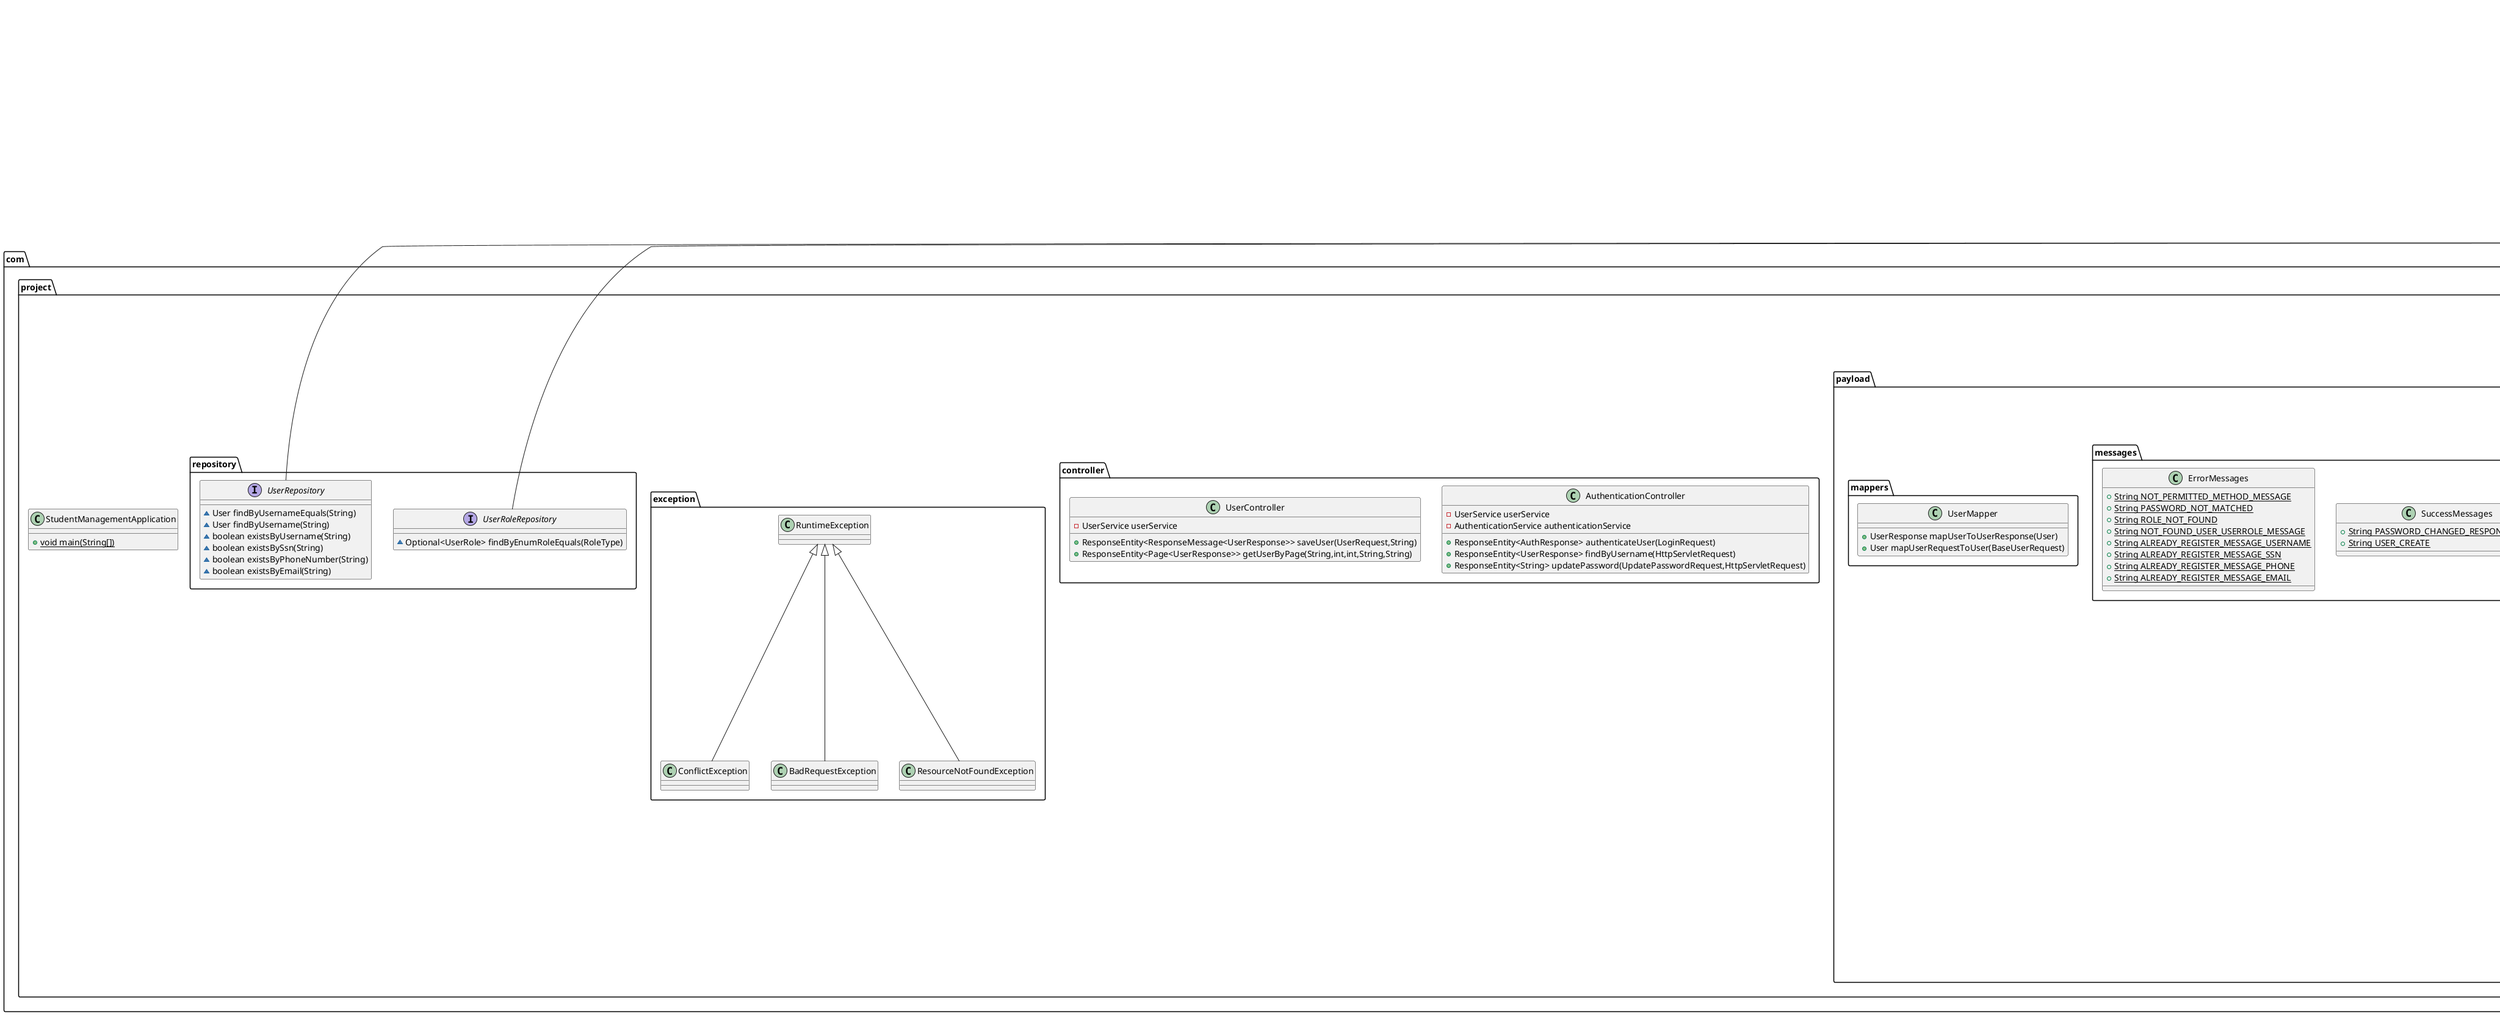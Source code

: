 @startuml
class com.project.security.config.WebSecurityConfig {
- UserDetailsServiceImpl userDetailsService
- AuthEntryPointJwt authEntryPointJwt
- {static} String[] AUTH_WHITE_LIST
+ AuthenticationManager authenticationManager(AuthenticationConfiguration)
+ SecurityFilterChain filterChain(HttpSecurity)
+ AuthTokenFilter authenticationJwtTokenFilter()
+ PasswordEncoder passwordEncoder()
+ DaoAuthenticationProvider authenticationProvider()
+ WebMvcConfigurer corsConfigurer()
}
class com.project.contactMessage.dto.ContactMessageResponse {
- String name
- String email
- String subject
- String message
- LocalDateTime dateTime
}
class com.project.contactMessage.entity.ContactMessage {
- Long id
- String name
- String email
- String subject
- String message
- LocalDateTime dateTime
}
class com.project.service.UserRoleService {
- UserRoleRepository userRoleRepository
+ UserRole getUserRole(RoleType)
}
enum com.project.entity.enums.Term {
+  FALL_SEMESTER
+  SPRING_SEMESTER
}
class com.project.service.validator.UniquePropertyValidator {
- UserRepository userRepository
+ void checkDuplicate(String,String,String,String)
}
class com.project.entity.concretes.business.EducationTerm {
- Long id
- Term term
- LocalDate startDate
- LocalDate endDate
- LocalDate lastRegistrationDate
- List<LessonProgram> lessonProgram
}
abstract class com.project.payload.response.abstracts.BaseUserResponse {
- Long userId
- String username
- String name
- String surname
- LocalDate birthDay
- String ssn
- String birthPlace
- String phoneNumber
- Gender gender
- String email
- String userRole
}
class com.project.contactMessage.dto.ContactMessageRequest {
- String name
- String email
- String subject
- String message
}
class com.project.controller.AuthenticationController {
- UserService userService
- AuthenticationService authenticationService
+ ResponseEntity<AuthResponse> authenticateUser(LoginRequest)
+ ResponseEntity<UserResponse> findByUsername(HttpServletRequest)
+ ResponseEntity<String> updatePassword(UpdatePasswordRequest,HttpServletRequest)
}
class com.project.entity.concretes.user.UserRole {
- Integer id
- RoleType roleType
- String roleName
}
class com.project.security.service.UserDetailsImpl {
- Long id
- String username
- String name
- Boolean isAdvisor
- String password
- String ssn
- Collection<? extends GrantedAuthority> authorities
+ Collection<? extends GrantedAuthority> getAuthorities()
+ String getPassword()
+ String getUsername()
+ boolean isAccountNonExpired()
+ boolean isAccountNonLocked()
+ boolean isCredentialsNonExpired()
+ boolean isEnabled()
+ boolean equals(Object)
}
enum com.project.entity.enums.Gender {
+  MALE
+  FEMALE
}
class com.project.exception.BadRequestException {
}
class com.project.contactMessage.messages.Messages {
+ {static} String NOT_FOUND_MESSAGE
+ {static} String CONTACT_MESSAGE_DELETED_SUCCESSFULLY
+ {static} String WRONG_TIME_FORMAT
+ {static} String WRONG_DATE_FORMAT
}
abstract class com.project.payload.request.abstracts.BaseUserRequest {
- String password
- Boolean builtIn
}
class com.project.security.jwt.AuthTokenFilter {
- {static} Logger LOGGER
- JwtUtils jwtUtils
- UserDetailsServiceImpl userDetailsService
# void doFilterInternal(HttpServletRequest,HttpServletResponse,FilterChain)
- String parseJwt(HttpServletRequest)
}
class com.project.service.UserService {
- UserRepository userRepository
- UniquePropertyValidator uniquePropertyValidator
- UserMapper userMapper
- UserRoleService userRoleService
- PasswordEncoder passwordEncoder
+ ResponseMessage<UserResponse> saveUser(UserRequest,String)
+ Page<UserResponse> getUserByPage(int,int,String,String,String)
}
interface com.project.contactMessage.repository.ContactMessageRepository {
~ Page<ContactMessage> findByEmailEquals(String,Pageable)
~ Page<ContactMessage> findBySubjectEquals(String,Pageable)
~ List<ContactMessage> findMessagesBetweenDates(LocalDate,LocalDate)
~ List<ContactMessage> findMessagesBetweenTimes(int,int,int,int)
}
class com.project.payload.messages.SuccessMessages {
+ {static} String PASSWORD_CHANGED_RESPONSE_MESSAGE
+ {static} String USER_CREATE
}
class com.project.controller.UserController {
- UserService userService
+ ResponseEntity<ResponseMessage<UserResponse>> saveUser(UserRequest,String)
+ ResponseEntity<Page<UserResponse>> getUserByPage(String,int,int,String,String)
}
interface com.project.repository.UserRoleRepository {
~ Optional<UserRole> findByEnumRoleEquals(RoleType)
}
class com.project.service.AuthenticationService {
- UserRepository userRepository
- AuthenticationManager authenticationManager
- JwtUtils jwtUtils
- UserMapper userMapper
- PasswordEncoder passwordEncoder
+ ResponseEntity<AuthResponse> authenticateUser(LoginRequest)
+ UserResponse findByUsername(String)
+ void updatePassword(UpdatePasswordRequest,HttpServletRequest)
}
class com.project.payload.response.AuthResponse {
- String username
- String ssn
- String role
- String token
- String name
}
class com.project.entity.concretes.user.User {
- Long id
- String username
- String ssn
- String name
- String surname
- LocalDate birthDay
- String birthPlace
- String password
- String phoneNumber
- String email
- Boolean built_in
- String motherName
- String fatherName
- int studentNumber
- boolean isActive
- Boolean isAdvisor
- Long advisorTeacherId
- Gender gender
- UserRole userRole
- List<StudentInfo> studentInfos
- Set<LessonProgram> lessonProgramList
- List<Meet> meetList
}
class com.project.security.jwt.JwtUtils {
- {static} Logger LOGGER
- String jwtSecret
- long jwtExpirationMs
+ String generateJwtToken(Authentication)
+ String generateJwtTokenFromUsername(String)
+ boolean validateJwtToken(String)
+ String getUserNameFromJwtToken(String)
}
interface com.project.repository.UserRepository {
~ User findByUsernameEquals(String)
~ User findByUsername(String)
~ boolean existsByUsername(String)
~ boolean existsBySsn(String)
~ boolean existsByPhoneNumber(String)
~ boolean existsByEmail(String)
}
class com.project.entity.concretes.business.Meet {
- Long id
- String description
- LocalDate date
- LocalTime startTime
- LocalTime stopTime
- User advisoryTeacher
- List<User> studentList
}
class com.project.exception.ResourceNotFoundException {
}
class com.project.payload.response.ResponseMessage {
- E object
- String message
- HttpStatus status
}
class com.project.payload.request.business.UpdatePasswordRequest {
- String oldPassword
- String newPassword
}
class com.project.security.service.UserDetailsServiceImpl {
- UserRepository userRepository
+ UserDetails loadUserByUsername(String)
}
class com.project.security.jwt.AuthEntryPointJwt {
- {static} Logger LOGGER
+ void commence(HttpServletRequest,HttpServletResponse,AuthenticationException)
}
class com.project.payload.messages.ErrorMessages {
+ {static} String NOT_PERMITTED_METHOD_MESSAGE
+ {static} String PASSWORD_NOT_MATCHED
+ {static} String ROLE_NOT_FOUND
+ {static} String NOT_FOUND_USER_USERROLE_MESSAGE
+ {static} String ALREADY_REGISTER_MESSAGE_USERNAME
+ {static} String ALREADY_REGISTER_MESSAGE_SSN
+ {static} String ALREADY_REGISTER_MESSAGE_PHONE
+ {static} String ALREADY_REGISTER_MESSAGE_EMAIL
}
enum com.project.entity.enums.RoleType {
+  ADMIN
+  TEACHER
+  STUDENT
+  MANAGER
+  ASSISTANT_MANAGER
+ String name
+ String getName()
}
class com.project.contactMessage.mapper.ContactMessageMapper {
+ ContactMessage requestToContactMessage(ContactMessageRequest)
+ ContactMessageResponse contactMessageToResponse(ContactMessage)
}
class com.project.entity.concretes.business.StudentInfo {
- Long id
- Integer absentee
- Double midtermExam
- Double finalExam
- Double examAverage
- String infoNote
- Note letterGrade
- User teacher
- User student
- Lesson lesson
- EducationTerm educationTerm
}
class com.project.payload.mappers.UserMapper {
+ UserResponse mapUserToUserResponse(User)
+ User mapUserRequestToUser(BaseUserRequest)
}
class com.project.payload.response.UserResponse {
}
class com.project.payload.request.user.UserRequest {
}
abstract class com.project.payload.request.abstracts.AbstractUserRequest {
- String username
- String name
- String surname
- LocalDate birthDay
- String ssn
- String birthPlace
- String phoneNumber
- Gender gender
- String email
}
class com.project.entity.concretes.business.LessonProgram {
- Long id
- Day day
- LocalTime startTime
- LocalTime stopTime
- Set<Lesson> lessons
- EducationTerm educationTerm
- Set<User> users
- void removeLessonProgramFromUser()
}
class com.project.StudentManagementApplication {
+ {static} void main(String[])
}
enum com.project.entity.enums.Note {
+  AA
+  BA
+  BB
+  CB
+  CC
+  DC
+  DD
+  DZ
+  FF
}
class com.project.contactMessage.service.ContactMessageService {
- ContactMessageRepository contactMessageRepository
- ContactMessageMapper contactMessageMapper
+ ResponseMessage<ContactMessageResponse> save(ContactMessageRequest)
+ Page<ContactMessageResponse> getAll(int,int,String,String)
+ Page<ContactMessageResponse> searchByEmail(String,int,int,String,String)
+ Page<ContactMessageResponse> searchBySubject(String,int,int,String,String)
+ String deleteById(Long)
+ ContactMessage getContactMessageById(Long)
+ List<ContactMessage> searchByDateBetween(String,String)
+ List<ContactMessage> searchBetweenTimes(String,String,String,String)
}
class com.project.payload.request.LoginRequest {
- String username
- String password
}
class com.project.exception.ConflictException {
}
class com.project.contactMessage.controller.ContactMessageController {
- ContactMessageService contactMessageService
+ ResponseMessage<ContactMessageResponse> save(ContactMessageRequest)
+ Page<ContactMessageResponse> getAll(int,int,String,String)
+ Page<ContactMessageResponse> searchByEmail(String,int,int,String,String)
+ Page<ContactMessageResponse> searchBySubject(String,int,int,String,String)
+ ResponseEntity<String> deleteByIdPath(Long)
+ ResponseEntity<String> deleteByIdParam(Long)
+ ResponseEntity<ContactMessage> getByIdWithPath(Long)
+ ResponseEntity<List<ContactMessage>> searchBetweenDates(String,String)
+ ResponseEntity<List<ContactMessage>> searchBetweenTimes(String,String,String,String)
}
class com.project.entity.concretes.business.Lesson {
- Long lessonId
- String lessonName
- Integer creditScore
- Boolean isCompulsory
- Set<LessonProgram> lessonPrograms
}
enum com.project.entity.enums.Day {
+  MONDAY
+  TUESDAY
+  WEDNESDAY
+  THURSDAY
+  FRIDAY
+  SATURDAY
+  SUNDAY
}


java.io.Serializable <|.. com.project.contactMessage.entity.ContactMessage
org.springframework.security.core.userdetails.UserDetails <|.. com.project.security.service.UserDetailsImpl
com.project.exception.RuntimeException <|-- com.project.exception.BadRequestException
com.project.payload.request.abstracts.AbstractUserRequest <|-- com.project.payload.request.abstracts.BaseUserRequest
org.springframework.web.filter.OncePerRequestFilter <|-- com.project.security.jwt.AuthTokenFilter
org.springframework.data.jpa.repository.JpaRepository <|-- com.project.contactMessage.repository.ContactMessageRepository
org.springframework.data.jpa.repository.JpaRepository <|-- com.project.repository.UserRoleRepository
org.springframework.data.jpa.repository.JpaRepository <|-- com.project.repository.UserRepository
com.project.exception.RuntimeException <|-- com.project.exception.ResourceNotFoundException
org.springframework.security.core.userdetails.UserDetailsService <|.. com.project.security.service.UserDetailsServiceImpl
org.springframework.security.web.AuthenticationEntryPoint <|.. com.project.security.jwt.AuthEntryPointJwt
com.project.payload.response.abstracts.BaseUserResponse <|-- com.project.payload.response.UserResponse
com.project.payload.request.abstracts.BaseUserRequest <|-- com.project.payload.request.user.UserRequest
com.project.exception.RuntimeException <|-- com.project.exception.ConflictException
@enduml